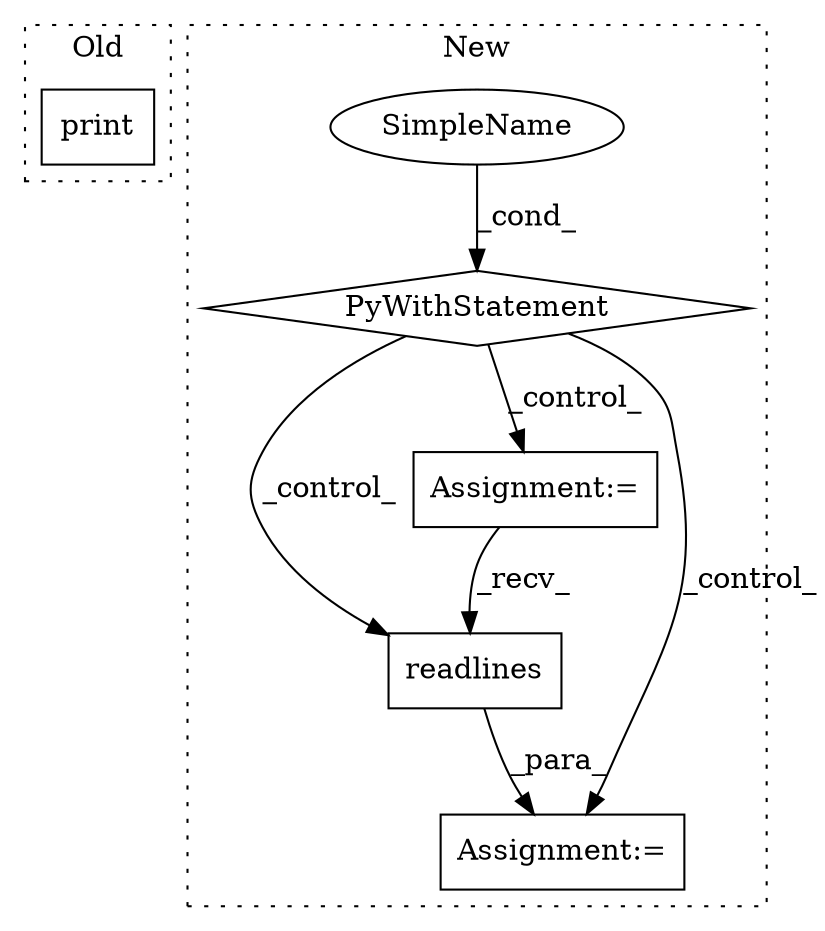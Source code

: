 digraph G {
subgraph cluster0 {
1 [label="print" a="32" s="2634,2647" l="6,1" shape="box"];
label = "Old";
style="dotted";
}
subgraph cluster1 {
2 [label="readlines" a="32" s="2632" l="11" shape="box"];
3 [label="SimpleName" a="42" s="" l="" shape="ellipse"];
4 [label="Assignment:=" a="7" s="2613" l="1" shape="box"];
5 [label="PyWithStatement" a="104" s="2575,2598" l="10,2" shape="diamond"];
6 [label="Assignment:=" a="7" s="2629" l="1" shape="box"];
label = "New";
style="dotted";
}
2 -> 6 [label="_para_"];
3 -> 5 [label="_cond_"];
4 -> 2 [label="_recv_"];
5 -> 4 [label="_control_"];
5 -> 2 [label="_control_"];
5 -> 6 [label="_control_"];
}